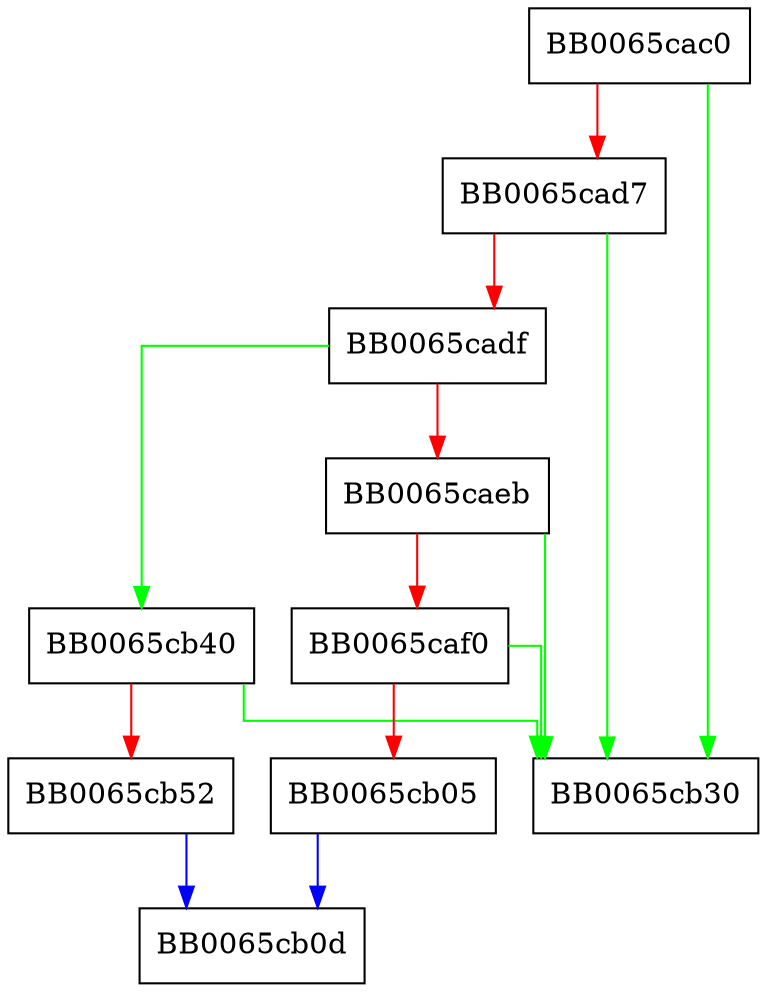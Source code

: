 digraph extract_min_max {
  node [shape="box"];
  graph [splines=ortho];
  BB0065cac0 -> BB0065cb30 [color="green"];
  BB0065cac0 -> BB0065cad7 [color="red"];
  BB0065cad7 -> BB0065cb30 [color="green"];
  BB0065cad7 -> BB0065cadf [color="red"];
  BB0065cadf -> BB0065cb40 [color="green"];
  BB0065cadf -> BB0065caeb [color="red"];
  BB0065caeb -> BB0065cb30 [color="green"];
  BB0065caeb -> BB0065caf0 [color="red"];
  BB0065caf0 -> BB0065cb30 [color="green"];
  BB0065caf0 -> BB0065cb05 [color="red"];
  BB0065cb05 -> BB0065cb0d [color="blue"];
  BB0065cb40 -> BB0065cb30 [color="green"];
  BB0065cb40 -> BB0065cb52 [color="red"];
  BB0065cb52 -> BB0065cb0d [color="blue"];
}